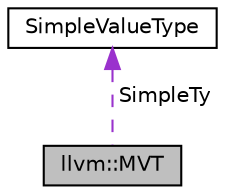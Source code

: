 digraph "llvm::MVT"
{
 // LATEX_PDF_SIZE
  bgcolor="transparent";
  edge [fontname="Helvetica",fontsize="10",labelfontname="Helvetica",labelfontsize="10"];
  node [fontname="Helvetica",fontsize="10",shape="box"];
  Node1 [label="llvm::MVT",height=0.2,width=0.4,color="black", fillcolor="grey75", style="filled", fontcolor="black",tooltip="Machine Value Type."];
  Node2 -> Node1 [dir="back",color="darkorchid3",fontsize="10",style="dashed",label=" SimpleTy" ,fontname="Helvetica"];
  Node2 [label="SimpleValueType",height=0.2,width=0.4,color="black",tooltip=" "];
}

